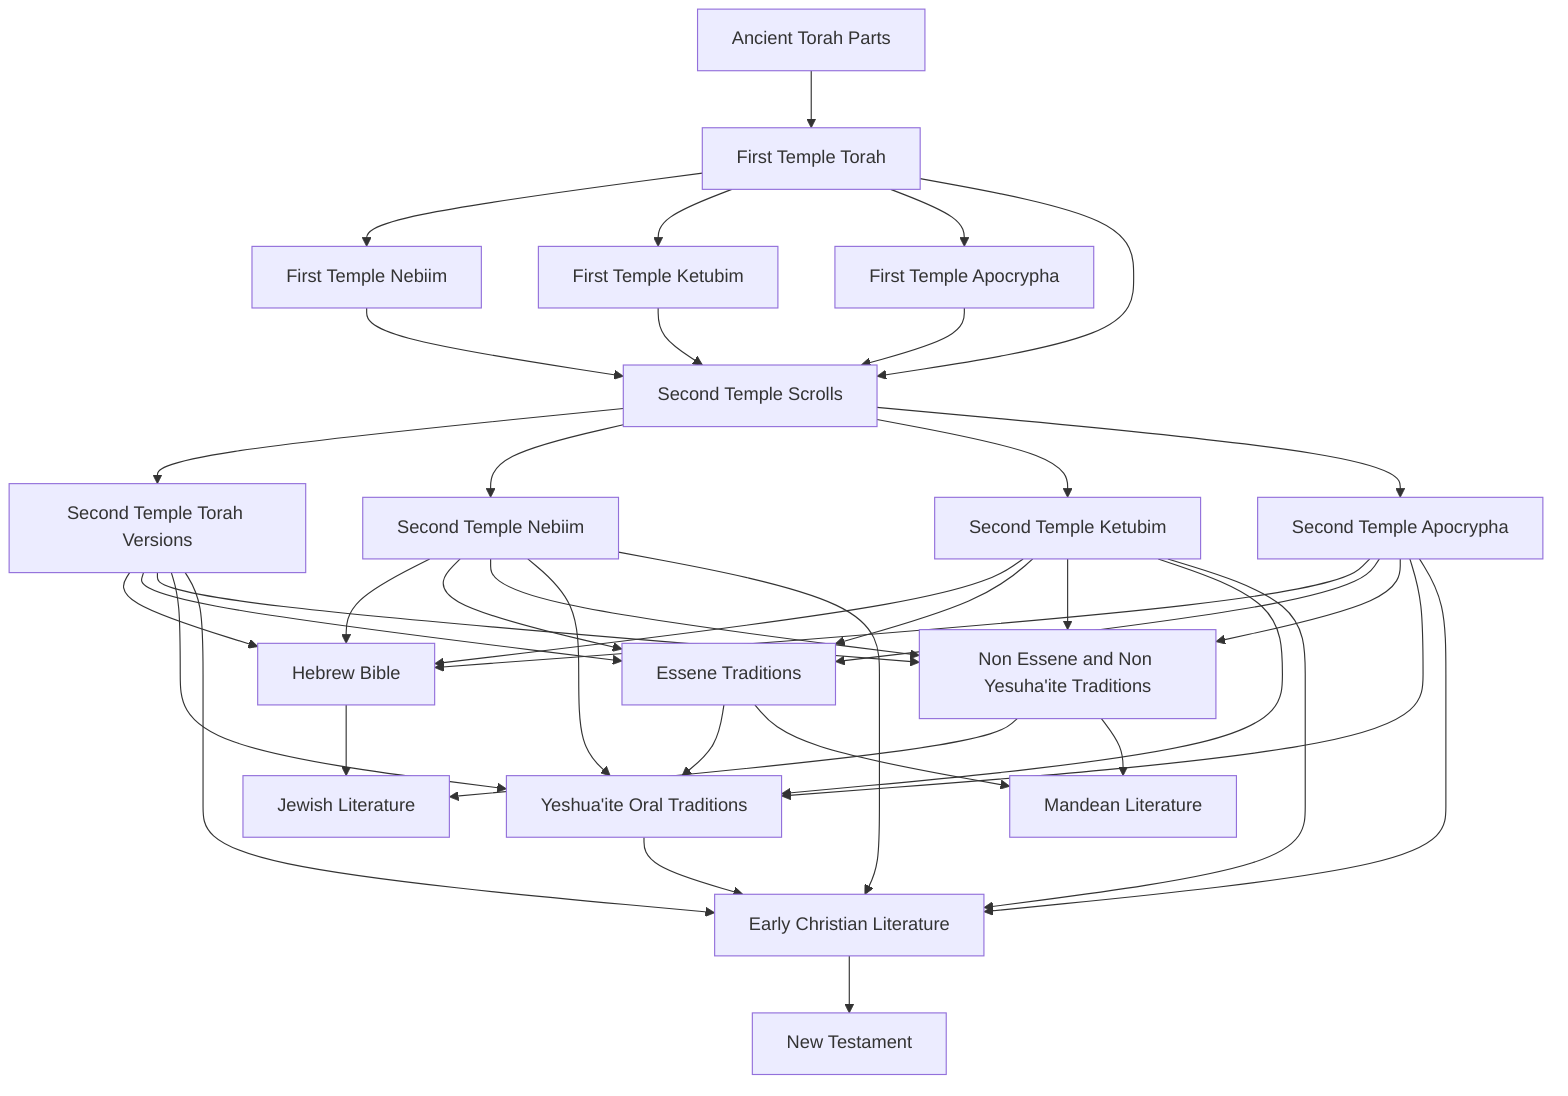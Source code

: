 flowchart TD
    A1[Ancient Torah Parts]
    A1 --> A2[First Temple Torah]
    A2 --> A3[First Temple Nebiim] 
    A2 --> A4[First Temple Ketubim]
    A2 --> A5[First Temple Apocrypha]
    A2 & A3 & A4 & A5 --> B1[Second Temple Scrolls]

    B1 --> B2[Second Temple Torah Versions]
    B1 --> B3[Second Temple Nebiim]
    B1 --> B4[Second Temple Ketubim]
    B1 --> B5[Second Temple Apocrypha]

    B2 & B3 & B4 & B5 --> C1[Hebrew Bible]
    B2 & B3 & B4 & B5 --> C2[Essene Traditions]
    B2 & B3 & B4 & B5 --> C3[Non Essene and Non Yesuha'ite Traditions]
    B2 & B3 & B4 & B5 & C2 --> C4[Yeshua'ite Oral Traditions]

    C1 & C3 --> D1[Jewish Literature]
    C2 & C3 --> D2[Mandean Literature]
    B2 & B3 & B4 & B5 & C4 --> D3[Early Christian Literature]

    D3 --> E1[New Testament]